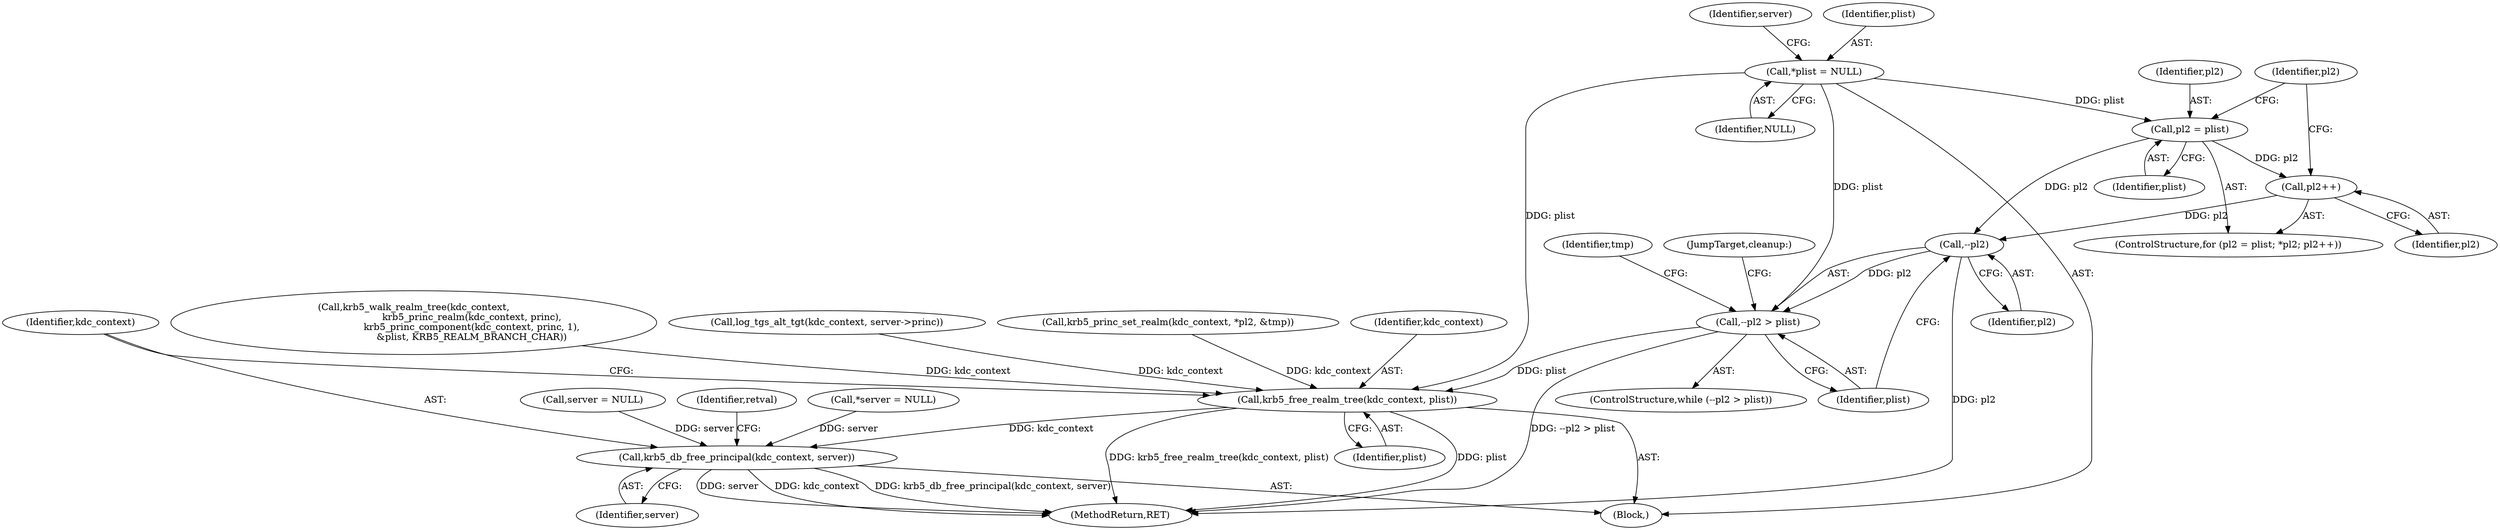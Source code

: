 digraph "0_krb5_4c023ba43c16396f0d199e2df1cfa59b88b62acc@pointer" {
"1000144" [label="(Call,pl2 = plist)"];
"1000110" [label="(Call,*plist = NULL)"];
"1000149" [label="(Call,pl2++)"];
"1000153" [label="(Call,--pl2)"];
"1000152" [label="(Call,--pl2 > plist)"];
"1000229" [label="(Call,krb5_free_realm_tree(kdc_context, plist))"];
"1000232" [label="(Call,krb5_db_free_principal(kdc_context, server))"];
"1000209" [label="(JumpTarget,cleanup:)"];
"1000116" [label="(Call,*server = NULL)"];
"1000143" [label="(ControlStructure,for (pl2 = plist; *pl2; pl2++))"];
"1000150" [label="(Identifier,pl2)"];
"1000152" [label="(Call,--pl2 > plist)"];
"1000155" [label="(Identifier,plist)"];
"1000230" [label="(Identifier,kdc_context)"];
"1000110" [label="(Call,*plist = NULL)"];
"1000145" [label="(Identifier,pl2)"];
"1000129" [label="(Call,krb5_walk_realm_tree(kdc_context,\n                                       krb5_princ_realm(kdc_context, princ),\n                                       krb5_princ_component(kdc_context, princ, 1),\n                                       &plist, KRB5_REALM_BRANCH_CHAR))"];
"1000234" [label="(Identifier,server)"];
"1000144" [label="(Call,pl2 = plist)"];
"1000229" [label="(Call,krb5_free_realm_tree(kdc_context, plist))"];
"1000205" [label="(Call,server = NULL)"];
"1000236" [label="(Identifier,retval)"];
"1000117" [label="(Identifier,server)"];
"1000233" [label="(Identifier,kdc_context)"];
"1000107" [label="(Block,)"];
"1000146" [label="(Identifier,plist)"];
"1000112" [label="(Identifier,NULL)"];
"1000111" [label="(Identifier,plist)"];
"1000231" [label="(Identifier,plist)"];
"1000237" [label="(MethodReturn,RET)"];
"1000158" [label="(Identifier,tmp)"];
"1000196" [label="(Call,log_tgs_alt_tgt(kdc_context, server->princ))"];
"1000148" [label="(Identifier,pl2)"];
"1000149" [label="(Call,pl2++)"];
"1000153" [label="(Call,--pl2)"];
"1000232" [label="(Call,krb5_db_free_principal(kdc_context, server))"];
"1000154" [label="(Identifier,pl2)"];
"1000181" [label="(Call,krb5_princ_set_realm(kdc_context, *pl2, &tmp))"];
"1000151" [label="(ControlStructure,while (--pl2 > plist))"];
"1000144" -> "1000143"  [label="AST: "];
"1000144" -> "1000146"  [label="CFG: "];
"1000145" -> "1000144"  [label="AST: "];
"1000146" -> "1000144"  [label="AST: "];
"1000148" -> "1000144"  [label="CFG: "];
"1000110" -> "1000144"  [label="DDG: plist"];
"1000144" -> "1000149"  [label="DDG: pl2"];
"1000144" -> "1000153"  [label="DDG: pl2"];
"1000110" -> "1000107"  [label="AST: "];
"1000110" -> "1000112"  [label="CFG: "];
"1000111" -> "1000110"  [label="AST: "];
"1000112" -> "1000110"  [label="AST: "];
"1000117" -> "1000110"  [label="CFG: "];
"1000110" -> "1000152"  [label="DDG: plist"];
"1000110" -> "1000229"  [label="DDG: plist"];
"1000149" -> "1000143"  [label="AST: "];
"1000149" -> "1000150"  [label="CFG: "];
"1000150" -> "1000149"  [label="AST: "];
"1000148" -> "1000149"  [label="CFG: "];
"1000149" -> "1000153"  [label="DDG: pl2"];
"1000153" -> "1000152"  [label="AST: "];
"1000153" -> "1000154"  [label="CFG: "];
"1000154" -> "1000153"  [label="AST: "];
"1000155" -> "1000153"  [label="CFG: "];
"1000153" -> "1000237"  [label="DDG: pl2"];
"1000153" -> "1000152"  [label="DDG: pl2"];
"1000152" -> "1000151"  [label="AST: "];
"1000152" -> "1000155"  [label="CFG: "];
"1000155" -> "1000152"  [label="AST: "];
"1000158" -> "1000152"  [label="CFG: "];
"1000209" -> "1000152"  [label="CFG: "];
"1000152" -> "1000237"  [label="DDG: --pl2 > plist"];
"1000152" -> "1000229"  [label="DDG: plist"];
"1000229" -> "1000107"  [label="AST: "];
"1000229" -> "1000231"  [label="CFG: "];
"1000230" -> "1000229"  [label="AST: "];
"1000231" -> "1000229"  [label="AST: "];
"1000233" -> "1000229"  [label="CFG: "];
"1000229" -> "1000237"  [label="DDG: plist"];
"1000229" -> "1000237"  [label="DDG: krb5_free_realm_tree(kdc_context, plist)"];
"1000181" -> "1000229"  [label="DDG: kdc_context"];
"1000129" -> "1000229"  [label="DDG: kdc_context"];
"1000196" -> "1000229"  [label="DDG: kdc_context"];
"1000229" -> "1000232"  [label="DDG: kdc_context"];
"1000232" -> "1000107"  [label="AST: "];
"1000232" -> "1000234"  [label="CFG: "];
"1000233" -> "1000232"  [label="AST: "];
"1000234" -> "1000232"  [label="AST: "];
"1000236" -> "1000232"  [label="CFG: "];
"1000232" -> "1000237"  [label="DDG: kdc_context"];
"1000232" -> "1000237"  [label="DDG: krb5_db_free_principal(kdc_context, server)"];
"1000232" -> "1000237"  [label="DDG: server"];
"1000116" -> "1000232"  [label="DDG: server"];
"1000205" -> "1000232"  [label="DDG: server"];
}
